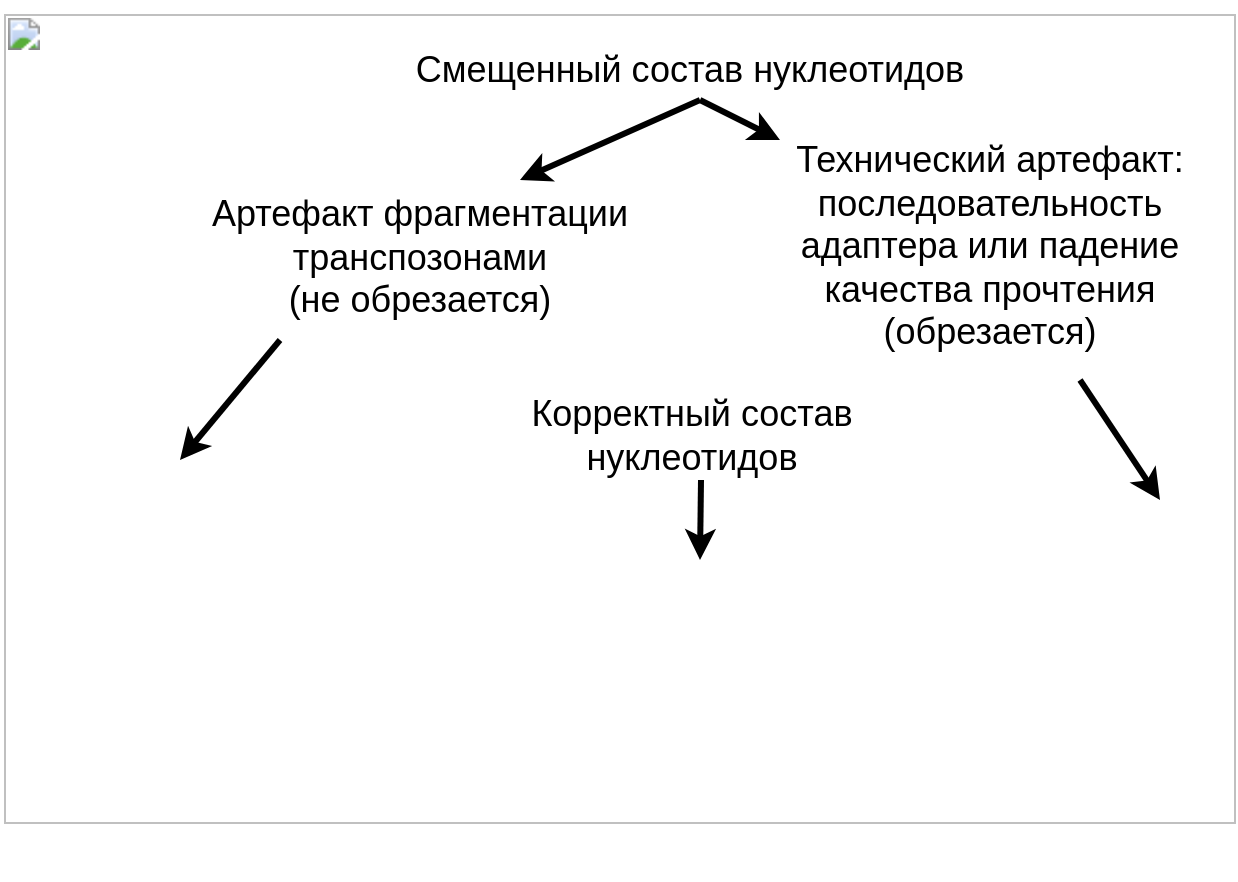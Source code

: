 <mxfile version="24.4.8" type="github">
  <diagram name="Page-1" id="wBlTxJPQ87qgLKmhoKhc">
    <mxGraphModel dx="1434" dy="759" grid="1" gridSize="10" guides="1" tooltips="1" connect="1" arrows="1" fold="1" page="1" pageScale="1" pageWidth="850" pageHeight="1100" math="0" shadow="0">
      <root>
        <mxCell id="0" />
        <mxCell id="1" parent="0" />
        <UserObject label="&lt;span style=&quot;font-size:14.0pt;font-family:&#39;Times New Roman&#39;,serif;color:#000000;background-color:transparent;font-weight:400;font-style:normal;font-variant:normal;text-decoration:none;vertical-align:baseline;white-space:pre;white-space:pre-wrap;&quot; id=&quot;docs-internal-guid-a123dbba-7fff-4dc2-04ac-81cc1433eda7&quot;&gt;&lt;span style=&quot;border:none;display:inline-block;overflow:hidden;width:616px;height:405px;&quot;&gt;&lt;img src=&quot;https://lh7-us.googleusercontent.com/2TzHCy4YKiyjS3lS1QN390rEwR-0yZxVlJ-y_zQANronfDfmAcZZo5vr_qiNCcjzK9T2OBR5N4nIdq5WewHv0ZmY1vZdI_xJShFRT6uaBV-b963pXo7PNs6pQw92D8kBXDfeAqHnXBANQcuTnEs1g4s&quot; width=&quot;616&quot; height=&quot;405&quot; style=&quot;margin-left:0px;margin-top:0px;&quot;&gt;&lt;/span&gt;&lt;/span&gt;" link="&lt;span style=&quot;font-size:14.0pt;font-family:&#39;Times New Roman&#39;,serif;color:#000000;background-color:transparent;font-weight:400;font-style:normal;font-variant:normal;text-decoration:none;vertical-align:baseline;white-space:pre;white-space:pre-wrap;&quot; id=&quot;docs-internal-guid-a123dbba-7fff-4dc2-04ac-81cc1433eda7&quot;&gt;&lt;span style=&quot;border:none;display:inline-block;overflow:hidden;width:616px;height:405px;&quot;&gt;&lt;img src=&quot;https://lh7-us.googleusercontent.com/2TzHCy4YKiyjS3lS1QN390rEwR-0yZxVlJ-y_zQANronfDfmAcZZo5vr_qiNCcjzK9T2OBR5N4nIdq5WewHv0ZmY1vZdI_xJShFRT6uaBV-b963pXo7PNs6pQw92D8kBXDfeAqHnXBANQcuTnEs1g4s&quot; width=&quot;616&quot; height=&quot;405&quot; style=&quot;margin-left:0px;margin-top:0px;&quot;&gt;&lt;/span&gt;&lt;/span&gt;" id="m7p723sp2VWyw1wcXWDN-1">
          <mxCell style="text;whiteSpace=wrap;html=1;movable=0;resizable=0;rotatable=0;deletable=0;editable=0;locked=1;connectable=0;" parent="1" vertex="1">
            <mxGeometry x="40" y="40" width="560" height="440" as="geometry" />
          </mxCell>
        </UserObject>
        <mxCell id="m7p723sp2VWyw1wcXWDN-2" value="" style="endArrow=classic;html=1;rounded=0;strokeWidth=3;" parent="1" edge="1">
          <mxGeometry width="50" height="50" relative="1" as="geometry">
            <mxPoint x="180" y="210" as="sourcePoint" />
            <mxPoint x="130" y="270" as="targetPoint" />
          </mxGeometry>
        </mxCell>
        <mxCell id="m7p723sp2VWyw1wcXWDN-3" value="" style="endArrow=classic;html=1;rounded=0;strokeWidth=3;" parent="1" edge="1">
          <mxGeometry width="50" height="50" relative="1" as="geometry">
            <mxPoint x="580" y="230" as="sourcePoint" />
            <mxPoint x="620" y="290" as="targetPoint" />
          </mxGeometry>
        </mxCell>
        <mxCell id="m7p723sp2VWyw1wcXWDN-4" value="" style="endArrow=classic;html=1;rounded=0;strokeWidth=3;" parent="1" edge="1">
          <mxGeometry width="50" height="50" relative="1" as="geometry">
            <mxPoint x="390.5" y="280" as="sourcePoint" />
            <mxPoint x="390" y="320" as="targetPoint" />
          </mxGeometry>
        </mxCell>
        <mxCell id="m7p723sp2VWyw1wcXWDN-6" value="&lt;font style=&quot;font-size: 18px;&quot;&gt;Корректный состав нуклеотидов&lt;br&gt;&lt;/font&gt;" style="text;html=1;align=center;verticalAlign=middle;whiteSpace=wrap;rounded=0;movable=0;resizable=0;rotatable=0;deletable=0;editable=0;locked=1;connectable=0;" parent="1" vertex="1">
          <mxGeometry x="291" y="243" width="190" height="30" as="geometry" />
        </mxCell>
        <mxCell id="m7p723sp2VWyw1wcXWDN-7" value="&lt;font style=&quot;font-size: 18px;&quot;&gt;Смещенный состав нуклеотидов &lt;br&gt;&lt;/font&gt;" style="text;html=1;align=center;verticalAlign=middle;whiteSpace=wrap;rounded=0;movable=0;resizable=0;rotatable=0;deletable=0;editable=0;locked=1;connectable=0;" parent="1" vertex="1">
          <mxGeometry x="180" y="60" width="410" height="30" as="geometry" />
        </mxCell>
        <mxCell id="5YUZ5UB9539y6sh-7Us8-1" value="&lt;div&gt;&lt;font style=&quot;font-size: 18px;&quot;&gt;Артефакт фрагментации транспозонами&lt;br&gt;&lt;/font&gt;&lt;/div&gt;&lt;div&gt;&lt;font style=&quot;font-size: 18px;&quot;&gt;(не обрезается)&lt;br&gt;&lt;/font&gt;&lt;/div&gt;" style="text;whiteSpace=wrap;html=1;align=center;movable=0;resizable=0;rotatable=0;deletable=0;editable=0;locked=1;connectable=0;" vertex="1" parent="1">
          <mxGeometry x="130" y="130" width="240" height="50" as="geometry" />
        </mxCell>
        <mxCell id="5YUZ5UB9539y6sh-7Us8-2" value="&lt;div&gt;&lt;font style=&quot;font-size: 18px;&quot;&gt;Технический артефакт: последовательность адаптера или падение качества прочтения&lt;br&gt;&lt;/font&gt;&lt;/div&gt;&lt;div&gt;&lt;font style=&quot;font-size: 18px;&quot;&gt;(обрезается)&lt;br&gt;&lt;/font&gt;&lt;/div&gt;" style="text;whiteSpace=wrap;html=1;align=center;movable=0;resizable=0;rotatable=0;deletable=0;editable=0;locked=1;connectable=0;" vertex="1" parent="1">
          <mxGeometry x="430" y="103" width="210" height="120" as="geometry" />
        </mxCell>
        <mxCell id="5YUZ5UB9539y6sh-7Us8-4" value="" style="endArrow=classic;html=1;rounded=0;strokeWidth=3;" edge="1" parent="1">
          <mxGeometry width="50" height="50" relative="1" as="geometry">
            <mxPoint x="390" y="90" as="sourcePoint" />
            <mxPoint x="430" y="110" as="targetPoint" />
          </mxGeometry>
        </mxCell>
        <mxCell id="5YUZ5UB9539y6sh-7Us8-5" value="" style="endArrow=classic;html=1;rounded=0;strokeWidth=3;" edge="1" parent="1">
          <mxGeometry width="50" height="50" relative="1" as="geometry">
            <mxPoint x="390" y="90" as="sourcePoint" />
            <mxPoint x="300" y="130" as="targetPoint" />
          </mxGeometry>
        </mxCell>
      </root>
    </mxGraphModel>
  </diagram>
</mxfile>
